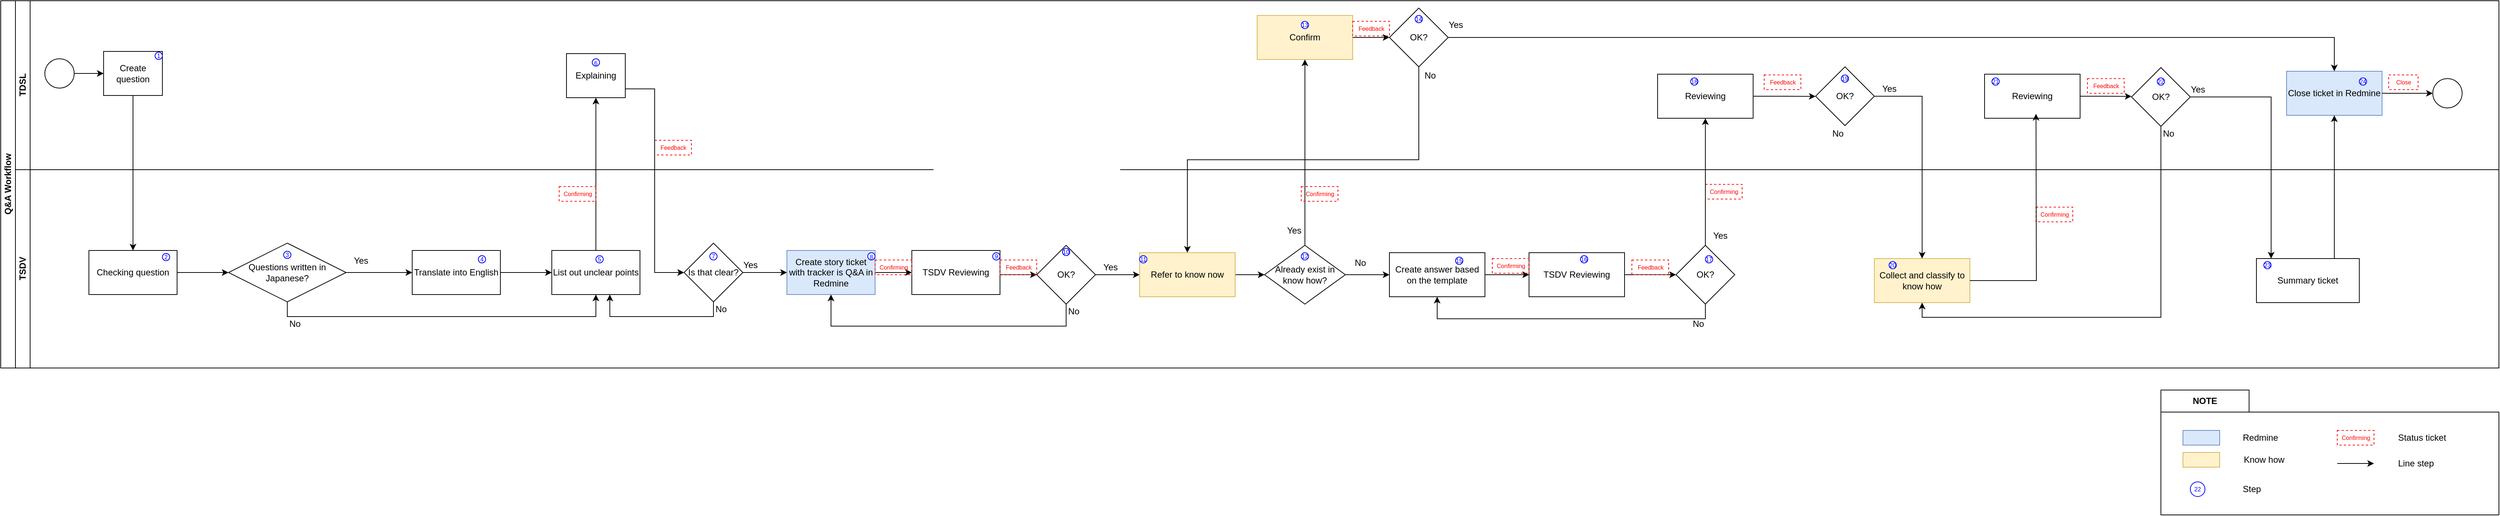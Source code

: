 <mxfile version="14.4.3" type="github">
  <diagram id="prtHgNgQTEPvFCAcTncT" name="Page-1">
    <mxGraphModel dx="1422" dy="794" grid="1" gridSize="10" guides="1" tooltips="1" connect="1" arrows="1" fold="1" page="1" pageScale="1" pageWidth="827" pageHeight="1169" math="0" shadow="0">
      <root>
        <mxCell id="0" />
        <mxCell id="1" parent="0" />
        <mxCell id="jtzm8aLxQ7tWPhGNNEyn-1" value="Q&amp;amp;A Workflow" style="swimlane;html=1;childLayout=stackLayout;resizeParent=1;resizeParentMax=0;horizontal=0;startSize=20;horizontalStack=0;" vertex="1" parent="1">
          <mxGeometry x="120" y="120" width="3400" height="500" as="geometry" />
        </mxCell>
        <mxCell id="jtzm8aLxQ7tWPhGNNEyn-2" value="TDSL" style="swimlane;html=1;startSize=20;horizontal=0;" vertex="1" parent="jtzm8aLxQ7tWPhGNNEyn-1">
          <mxGeometry x="20" width="3380" height="230" as="geometry" />
        </mxCell>
        <mxCell id="jtzm8aLxQ7tWPhGNNEyn-3" value="" style="edgeStyle=orthogonalEdgeStyle;rounded=0;orthogonalLoop=1;jettySize=auto;html=1;" edge="1" parent="jtzm8aLxQ7tWPhGNNEyn-2" source="jtzm8aLxQ7tWPhGNNEyn-4" target="jtzm8aLxQ7tWPhGNNEyn-5">
          <mxGeometry relative="1" as="geometry" />
        </mxCell>
        <mxCell id="jtzm8aLxQ7tWPhGNNEyn-4" value="" style="ellipse;whiteSpace=wrap;html=1;" vertex="1" parent="jtzm8aLxQ7tWPhGNNEyn-2">
          <mxGeometry x="40" y="79" width="40" height="40" as="geometry" />
        </mxCell>
        <mxCell id="jtzm8aLxQ7tWPhGNNEyn-5" value="Create question" style="rounded=0;whiteSpace=wrap;html=1;fontFamily=Helvetica;fontSize=12;fontColor=#000000;align=center;" vertex="1" parent="jtzm8aLxQ7tWPhGNNEyn-2">
          <mxGeometry x="120" y="69" width="80" height="60" as="geometry" />
        </mxCell>
        <mxCell id="jtzm8aLxQ7tWPhGNNEyn-6" value="Explaining" style="rounded=0;whiteSpace=wrap;html=1;fontFamily=Helvetica;fontSize=12;fontColor=#000000;align=center;" vertex="1" parent="jtzm8aLxQ7tWPhGNNEyn-2">
          <mxGeometry x="750" y="72" width="80" height="60" as="geometry" />
        </mxCell>
        <mxCell id="jtzm8aLxQ7tWPhGNNEyn-7" value="Reviewing" style="rounded=0;whiteSpace=wrap;html=1;" vertex="1" parent="jtzm8aLxQ7tWPhGNNEyn-2">
          <mxGeometry x="2235" y="100" width="130" height="60" as="geometry" />
        </mxCell>
        <mxCell id="jtzm8aLxQ7tWPhGNNEyn-8" value="OK?" style="rhombus;whiteSpace=wrap;html=1;" vertex="1" parent="jtzm8aLxQ7tWPhGNNEyn-2">
          <mxGeometry x="2450" y="90" width="80" height="80" as="geometry" />
        </mxCell>
        <mxCell id="jtzm8aLxQ7tWPhGNNEyn-9" value="Reviewing" style="rounded=0;whiteSpace=wrap;html=1;" vertex="1" parent="jtzm8aLxQ7tWPhGNNEyn-2">
          <mxGeometry x="2680" y="100" width="130" height="60" as="geometry" />
        </mxCell>
        <mxCell id="jtzm8aLxQ7tWPhGNNEyn-10" value="OK?" style="rhombus;whiteSpace=wrap;html=1;" vertex="1" parent="jtzm8aLxQ7tWPhGNNEyn-2">
          <mxGeometry x="2880" y="91" width="80" height="80" as="geometry" />
        </mxCell>
        <mxCell id="jtzm8aLxQ7tWPhGNNEyn-11" value="Close ticket in Redmine" style="rounded=0;whiteSpace=wrap;html=1;fillColor=#dae8fc;strokeColor=#6c8ebf;" vertex="1" parent="jtzm8aLxQ7tWPhGNNEyn-2">
          <mxGeometry x="3091" y="96" width="130" height="60" as="geometry" />
        </mxCell>
        <mxCell id="jtzm8aLxQ7tWPhGNNEyn-12" value="Confirm" style="rounded=0;whiteSpace=wrap;html=1;fillColor=#fff2cc;strokeColor=#d6b656;" vertex="1" parent="jtzm8aLxQ7tWPhGNNEyn-2">
          <mxGeometry x="1690" y="20" width="130" height="60" as="geometry" />
        </mxCell>
        <mxCell id="jtzm8aLxQ7tWPhGNNEyn-13" style="edgeStyle=orthogonalEdgeStyle;rounded=0;orthogonalLoop=1;jettySize=auto;html=1;exitX=1;exitY=0.5;exitDx=0;exitDy=0;entryX=0.5;entryY=0;entryDx=0;entryDy=0;" edge="1" parent="jtzm8aLxQ7tWPhGNNEyn-2" source="jtzm8aLxQ7tWPhGNNEyn-14" target="jtzm8aLxQ7tWPhGNNEyn-11">
          <mxGeometry relative="1" as="geometry" />
        </mxCell>
        <mxCell id="jtzm8aLxQ7tWPhGNNEyn-14" value="OK?" style="rhombus;whiteSpace=wrap;html=1;" vertex="1" parent="jtzm8aLxQ7tWPhGNNEyn-2">
          <mxGeometry x="1870" y="10" width="80" height="80" as="geometry" />
        </mxCell>
        <mxCell id="jtzm8aLxQ7tWPhGNNEyn-15" value="Yes" style="text;html=1;align=center;verticalAlign=middle;resizable=0;points=[];autosize=1;" vertex="1" parent="jtzm8aLxQ7tWPhGNNEyn-2">
          <mxGeometry x="1940" y="23" width="40" height="20" as="geometry" />
        </mxCell>
        <mxCell id="jtzm8aLxQ7tWPhGNNEyn-16" value="No" style="text;html=1;align=center;verticalAlign=middle;resizable=0;points=[];autosize=1;" vertex="1" parent="jtzm8aLxQ7tWPhGNNEyn-2">
          <mxGeometry x="1910" y="92" width="30" height="20" as="geometry" />
        </mxCell>
        <mxCell id="jtzm8aLxQ7tWPhGNNEyn-17" value="Yes" style="text;html=1;align=center;verticalAlign=middle;resizable=0;points=[];autosize=1;" vertex="1" parent="jtzm8aLxQ7tWPhGNNEyn-2">
          <mxGeometry x="2530" y="110" width="40" height="20" as="geometry" />
        </mxCell>
        <mxCell id="jtzm8aLxQ7tWPhGNNEyn-18" value="1" style="ellipse;whiteSpace=wrap;html=1;aspect=fixed;strokeColor=#0000FF;fontColor=#0000FF;fontSize=8;" vertex="1" parent="jtzm8aLxQ7tWPhGNNEyn-2">
          <mxGeometry x="190" y="70" width="10" height="10" as="geometry" />
        </mxCell>
        <mxCell id="jtzm8aLxQ7tWPhGNNEyn-19" value="13" style="ellipse;whiteSpace=wrap;html=1;aspect=fixed;strokeColor=#0000FF;fontColor=#0000FF;fontSize=8;" vertex="1" parent="jtzm8aLxQ7tWPhGNNEyn-2">
          <mxGeometry x="1750" y="28" width="10" height="10" as="geometry" />
        </mxCell>
        <mxCell id="jtzm8aLxQ7tWPhGNNEyn-20" value="14" style="ellipse;whiteSpace=wrap;html=1;aspect=fixed;strokeColor=#0000FF;fontColor=#0000FF;fontSize=8;" vertex="1" parent="jtzm8aLxQ7tWPhGNNEyn-2">
          <mxGeometry x="1905" y="20" width="10" height="10" as="geometry" />
        </mxCell>
        <mxCell id="jtzm8aLxQ7tWPhGNNEyn-21" value="18" style="ellipse;whiteSpace=wrap;html=1;aspect=fixed;strokeColor=#0000FF;fontColor=#0000FF;fontSize=8;" vertex="1" parent="jtzm8aLxQ7tWPhGNNEyn-2">
          <mxGeometry x="2280" y="105" width="10" height="10" as="geometry" />
        </mxCell>
        <mxCell id="jtzm8aLxQ7tWPhGNNEyn-22" value="19" style="ellipse;whiteSpace=wrap;html=1;aspect=fixed;strokeColor=#0000FF;fontColor=#0000FF;fontSize=8;" vertex="1" parent="jtzm8aLxQ7tWPhGNNEyn-2">
          <mxGeometry x="2485" y="101" width="10" height="10" as="geometry" />
        </mxCell>
        <mxCell id="jtzm8aLxQ7tWPhGNNEyn-23" value="21" style="ellipse;whiteSpace=wrap;html=1;aspect=fixed;strokeColor=#0000FF;fontColor=#0000FF;fontSize=8;" vertex="1" parent="jtzm8aLxQ7tWPhGNNEyn-2">
          <mxGeometry x="2690" y="105" width="10" height="10" as="geometry" />
        </mxCell>
        <mxCell id="jtzm8aLxQ7tWPhGNNEyn-24" value="22" style="ellipse;whiteSpace=wrap;html=1;aspect=fixed;strokeColor=#0000FF;fontColor=#0000FF;fontSize=8;" vertex="1" parent="jtzm8aLxQ7tWPhGNNEyn-2">
          <mxGeometry x="2915" y="105" width="10" height="10" as="geometry" />
        </mxCell>
        <mxCell id="jtzm8aLxQ7tWPhGNNEyn-25" value="24" style="ellipse;whiteSpace=wrap;html=1;aspect=fixed;strokeColor=#0000FF;fontColor=#0000FF;fontSize=8;" vertex="1" parent="jtzm8aLxQ7tWPhGNNEyn-2">
          <mxGeometry x="3190" y="105" width="10" height="10" as="geometry" />
        </mxCell>
        <mxCell id="jtzm8aLxQ7tWPhGNNEyn-26" value="" style="ellipse;whiteSpace=wrap;html=1;" vertex="1" parent="jtzm8aLxQ7tWPhGNNEyn-2">
          <mxGeometry x="3290" y="106" width="40" height="40" as="geometry" />
        </mxCell>
        <mxCell id="jtzm8aLxQ7tWPhGNNEyn-27" style="edgeStyle=orthogonalEdgeStyle;rounded=0;orthogonalLoop=1;jettySize=auto;html=1;exitX=1;exitY=0.5;exitDx=0;exitDy=0;" edge="1" parent="jtzm8aLxQ7tWPhGNNEyn-2" source="jtzm8aLxQ7tWPhGNNEyn-11" target="jtzm8aLxQ7tWPhGNNEyn-26">
          <mxGeometry relative="1" as="geometry">
            <mxPoint x="3460" y="130.241" as="targetPoint" />
            <mxPoint x="3221" y="126.0" as="sourcePoint" />
          </mxGeometry>
        </mxCell>
        <mxCell id="jtzm8aLxQ7tWPhGNNEyn-28" value="Close" style="text;html=1;align=center;verticalAlign=middle;resizable=0;points=[];autosize=1;fontSize=8;fontColor=#FF0000;dashed=1;strokeColor=#FF0000;" vertex="1" parent="jtzm8aLxQ7tWPhGNNEyn-2">
          <mxGeometry x="3230" y="101" width="40" height="20" as="geometry" />
        </mxCell>
        <mxCell id="jtzm8aLxQ7tWPhGNNEyn-29" value="Feedback" style="text;html=1;align=center;verticalAlign=middle;resizable=0;points=[];autosize=1;fontSize=8;fontColor=#FF0000;dashed=1;strokeColor=#FF0000;" vertex="1" parent="jtzm8aLxQ7tWPhGNNEyn-2">
          <mxGeometry x="1820" y="28" width="50" height="20" as="geometry" />
        </mxCell>
        <mxCell id="jtzm8aLxQ7tWPhGNNEyn-30" value="Feedback" style="text;html=1;align=center;verticalAlign=middle;resizable=0;points=[];autosize=1;fontSize=8;fontColor=#FF0000;dashed=1;strokeColor=#FF0000;" vertex="1" parent="jtzm8aLxQ7tWPhGNNEyn-2">
          <mxGeometry x="2380" y="101" width="50" height="20" as="geometry" />
        </mxCell>
        <mxCell id="jtzm8aLxQ7tWPhGNNEyn-31" value="Feedback" style="text;html=1;align=center;verticalAlign=middle;resizable=0;points=[];autosize=1;fontSize=8;fontColor=#FF0000;dashed=1;strokeColor=#FF0000;" vertex="1" parent="jtzm8aLxQ7tWPhGNNEyn-2">
          <mxGeometry x="2820" y="106" width="50" height="20" as="geometry" />
        </mxCell>
        <mxCell id="jtzm8aLxQ7tWPhGNNEyn-32" value="Feedback" style="text;html=1;align=center;verticalAlign=middle;resizable=0;points=[];autosize=1;fontSize=8;fontColor=#FF0000;dashed=1;strokeColor=#FF0000;" vertex="1" parent="jtzm8aLxQ7tWPhGNNEyn-2">
          <mxGeometry x="870" y="190" width="50" height="20" as="geometry" />
        </mxCell>
        <mxCell id="jtzm8aLxQ7tWPhGNNEyn-33" value="&lt;font style=&quot;font-size: 8px&quot;&gt;6&lt;/font&gt;" style="ellipse;whiteSpace=wrap;html=1;aspect=fixed;strokeColor=#0000FF;fontColor=#0000FF;" vertex="1" parent="jtzm8aLxQ7tWPhGNNEyn-2">
          <mxGeometry x="785" y="79" width="10" height="10" as="geometry" />
        </mxCell>
        <mxCell id="jtzm8aLxQ7tWPhGNNEyn-34" style="edgeStyle=orthogonalEdgeStyle;rounded=0;orthogonalLoop=1;jettySize=auto;html=1;exitX=0.5;exitY=1;exitDx=0;exitDy=0;entryX=0.5;entryY=0;entryDx=0;entryDy=0;" edge="1" parent="jtzm8aLxQ7tWPhGNNEyn-1" source="jtzm8aLxQ7tWPhGNNEyn-5" target="jtzm8aLxQ7tWPhGNNEyn-45">
          <mxGeometry relative="1" as="geometry" />
        </mxCell>
        <mxCell id="jtzm8aLxQ7tWPhGNNEyn-35" style="edgeStyle=orthogonalEdgeStyle;rounded=0;orthogonalLoop=1;jettySize=auto;html=1;exitX=0.5;exitY=0;exitDx=0;exitDy=0;entryX=0.5;entryY=1;entryDx=0;entryDy=0;" edge="1" parent="jtzm8aLxQ7tWPhGNNEyn-1" source="jtzm8aLxQ7tWPhGNNEyn-83" target="jtzm8aLxQ7tWPhGNNEyn-6">
          <mxGeometry relative="1" as="geometry" />
        </mxCell>
        <mxCell id="jtzm8aLxQ7tWPhGNNEyn-36" style="edgeStyle=orthogonalEdgeStyle;rounded=0;orthogonalLoop=1;jettySize=auto;html=1;exitX=0.5;exitY=0;exitDx=0;exitDy=0;entryX=0.5;entryY=1;entryDx=0;entryDy=0;" edge="1" parent="jtzm8aLxQ7tWPhGNNEyn-1" source="jtzm8aLxQ7tWPhGNNEyn-60" target="jtzm8aLxQ7tWPhGNNEyn-12">
          <mxGeometry relative="1" as="geometry">
            <mxPoint x="1774.862" y="153" as="targetPoint" />
          </mxGeometry>
        </mxCell>
        <mxCell id="jtzm8aLxQ7tWPhGNNEyn-37" style="edgeStyle=orthogonalEdgeStyle;rounded=0;orthogonalLoop=1;jettySize=auto;html=1;exitX=0.5;exitY=1;exitDx=0;exitDy=0;entryX=0.5;entryY=0;entryDx=0;entryDy=0;" edge="1" parent="jtzm8aLxQ7tWPhGNNEyn-1" source="jtzm8aLxQ7tWPhGNNEyn-14" target="jtzm8aLxQ7tWPhGNNEyn-55">
          <mxGeometry relative="1" as="geometry" />
        </mxCell>
        <mxCell id="jtzm8aLxQ7tWPhGNNEyn-38" style="edgeStyle=orthogonalEdgeStyle;rounded=0;orthogonalLoop=1;jettySize=auto;html=1;exitX=1;exitY=0.5;exitDx=0;exitDy=0;entryX=0;entryY=0.5;entryDx=0;entryDy=0;" edge="1" parent="jtzm8aLxQ7tWPhGNNEyn-1" source="jtzm8aLxQ7tWPhGNNEyn-6" target="jtzm8aLxQ7tWPhGNNEyn-86">
          <mxGeometry relative="1" as="geometry">
            <Array as="points">
              <mxPoint x="850" y="120" />
              <mxPoint x="890" y="120" />
              <mxPoint x="890" y="370" />
            </Array>
          </mxGeometry>
        </mxCell>
        <mxCell id="jtzm8aLxQ7tWPhGNNEyn-39" style="edgeStyle=orthogonalEdgeStyle;rounded=0;orthogonalLoop=1;jettySize=auto;html=1;exitX=0.5;exitY=1;exitDx=0;exitDy=0;entryX=0.5;entryY=1;entryDx=0;entryDy=0;" edge="1" parent="jtzm8aLxQ7tWPhGNNEyn-1" source="jtzm8aLxQ7tWPhGNNEyn-10" target="jtzm8aLxQ7tWPhGNNEyn-58">
          <mxGeometry relative="1" as="geometry" />
        </mxCell>
        <mxCell id="jtzm8aLxQ7tWPhGNNEyn-40" style="edgeStyle=orthogonalEdgeStyle;rounded=0;orthogonalLoop=1;jettySize=auto;html=1;exitX=1;exitY=0.5;exitDx=0;exitDy=0;" edge="1" parent="jtzm8aLxQ7tWPhGNNEyn-1" source="jtzm8aLxQ7tWPhGNNEyn-8" target="jtzm8aLxQ7tWPhGNNEyn-58">
          <mxGeometry relative="1" as="geometry" />
        </mxCell>
        <mxCell id="jtzm8aLxQ7tWPhGNNEyn-41" style="edgeStyle=orthogonalEdgeStyle;rounded=0;orthogonalLoop=1;jettySize=auto;html=1;exitX=1;exitY=0.5;exitDx=0;exitDy=0;fontSize=8;fontColor=#FF0000;" edge="1" parent="jtzm8aLxQ7tWPhGNNEyn-1" source="jtzm8aLxQ7tWPhGNNEyn-10" target="jtzm8aLxQ7tWPhGNNEyn-75">
          <mxGeometry relative="1" as="geometry">
            <Array as="points">
              <mxPoint x="3090" y="131" />
            </Array>
          </mxGeometry>
        </mxCell>
        <mxCell id="jtzm8aLxQ7tWPhGNNEyn-42" style="edgeStyle=orthogonalEdgeStyle;rounded=0;orthogonalLoop=1;jettySize=auto;html=1;exitX=0.75;exitY=0;exitDx=0;exitDy=0;entryX=0.5;entryY=1;entryDx=0;entryDy=0;fontSize=8;fontColor=#FF0000;" edge="1" parent="jtzm8aLxQ7tWPhGNNEyn-1" source="jtzm8aLxQ7tWPhGNNEyn-75">
          <mxGeometry relative="1" as="geometry">
            <mxPoint x="3176" y="156.0" as="targetPoint" />
            <Array as="points">
              <mxPoint x="3176" y="351" />
            </Array>
          </mxGeometry>
        </mxCell>
        <mxCell id="jtzm8aLxQ7tWPhGNNEyn-43" value="TSDV" style="swimlane;html=1;startSize=20;horizontal=0;" vertex="1" parent="jtzm8aLxQ7tWPhGNNEyn-1">
          <mxGeometry x="20" y="230" width="3380" height="270" as="geometry" />
        </mxCell>
        <mxCell id="jtzm8aLxQ7tWPhGNNEyn-44" style="edgeStyle=orthogonalEdgeStyle;rounded=0;orthogonalLoop=1;jettySize=auto;html=1;exitX=1;exitY=0.5;exitDx=0;exitDy=0;entryX=0;entryY=0.5;entryDx=0;entryDy=0;" edge="1" parent="jtzm8aLxQ7tWPhGNNEyn-43" source="jtzm8aLxQ7tWPhGNNEyn-45" target="jtzm8aLxQ7tWPhGNNEyn-79">
          <mxGeometry relative="1" as="geometry" />
        </mxCell>
        <mxCell id="jtzm8aLxQ7tWPhGNNEyn-45" value="Checking question" style="rounded=0;whiteSpace=wrap;html=1;" vertex="1" parent="jtzm8aLxQ7tWPhGNNEyn-43">
          <mxGeometry x="100" y="110" width="120" height="60" as="geometry" />
        </mxCell>
        <mxCell id="jtzm8aLxQ7tWPhGNNEyn-46" style="edgeStyle=orthogonalEdgeStyle;rounded=0;orthogonalLoop=1;jettySize=auto;html=1;exitX=1;exitY=0.5;exitDx=0;exitDy=0;entryX=0;entryY=0.5;entryDx=0;entryDy=0;fontColor=#0000FF;" edge="1" parent="jtzm8aLxQ7tWPhGNNEyn-43" source="jtzm8aLxQ7tWPhGNNEyn-47" target="jtzm8aLxQ7tWPhGNNEyn-48">
          <mxGeometry relative="1" as="geometry" />
        </mxCell>
        <mxCell id="jtzm8aLxQ7tWPhGNNEyn-47" value="Create story ticket with tracker is Q&amp;amp;A in Redmine" style="rounded=0;whiteSpace=wrap;html=1;fillColor=#dae8fc;strokeColor=#6c8ebf;" vertex="1" parent="jtzm8aLxQ7tWPhGNNEyn-43">
          <mxGeometry x="1050" y="110" width="120" height="60" as="geometry" />
        </mxCell>
        <mxCell id="jtzm8aLxQ7tWPhGNNEyn-48" value="TSDV Reviewing" style="rounded=0;whiteSpace=wrap;html=1;" vertex="1" parent="jtzm8aLxQ7tWPhGNNEyn-43">
          <mxGeometry x="1220" y="110" width="120" height="60" as="geometry" />
        </mxCell>
        <mxCell id="jtzm8aLxQ7tWPhGNNEyn-49" style="edgeStyle=orthogonalEdgeStyle;rounded=0;orthogonalLoop=1;jettySize=auto;html=1;exitX=0.5;exitY=1;exitDx=0;exitDy=0;entryX=0.5;entryY=1;entryDx=0;entryDy=0;" edge="1" parent="jtzm8aLxQ7tWPhGNNEyn-43" target="jtzm8aLxQ7tWPhGNNEyn-47">
          <mxGeometry relative="1" as="geometry">
            <mxPoint x="1430" y="183.003" as="sourcePoint" />
            <Array as="points">
              <mxPoint x="1430" y="213" />
              <mxPoint x="1110" y="213" />
            </Array>
          </mxGeometry>
        </mxCell>
        <mxCell id="jtzm8aLxQ7tWPhGNNEyn-50" style="edgeStyle=orthogonalEdgeStyle;rounded=0;orthogonalLoop=1;jettySize=auto;html=1;exitX=1;exitY=0.5;exitDx=0;exitDy=0;entryX=0;entryY=0.5;entryDx=0;entryDy=0;fontColor=#0000FF;" edge="1" parent="jtzm8aLxQ7tWPhGNNEyn-43" source="jtzm8aLxQ7tWPhGNNEyn-51" target="jtzm8aLxQ7tWPhGNNEyn-55">
          <mxGeometry relative="1" as="geometry" />
        </mxCell>
        <mxCell id="jtzm8aLxQ7tWPhGNNEyn-51" value="OK?" style="rhombus;whiteSpace=wrap;html=1;" vertex="1" parent="jtzm8aLxQ7tWPhGNNEyn-43">
          <mxGeometry x="1390" y="103.003" width="80" height="80" as="geometry" />
        </mxCell>
        <mxCell id="jtzm8aLxQ7tWPhGNNEyn-52" style="edgeStyle=orthogonalEdgeStyle;rounded=0;orthogonalLoop=1;jettySize=auto;html=1;exitX=1;exitY=0.5;exitDx=0;exitDy=0;" edge="1" parent="jtzm8aLxQ7tWPhGNNEyn-43" source="jtzm8aLxQ7tWPhGNNEyn-48">
          <mxGeometry relative="1" as="geometry">
            <mxPoint x="1390.003" y="143" as="targetPoint" />
            <Array as="points">
              <mxPoint x="1340" y="143" />
            </Array>
          </mxGeometry>
        </mxCell>
        <mxCell id="jtzm8aLxQ7tWPhGNNEyn-53" value="Yes" style="text;html=1;align=center;verticalAlign=middle;resizable=0;points=[];autosize=1;" vertex="1" parent="jtzm8aLxQ7tWPhGNNEyn-43">
          <mxGeometry x="1470" y="123" width="40" height="20" as="geometry" />
        </mxCell>
        <mxCell id="jtzm8aLxQ7tWPhGNNEyn-54" style="edgeStyle=orthogonalEdgeStyle;rounded=0;orthogonalLoop=1;jettySize=auto;html=1;exitX=1;exitY=0.5;exitDx=0;exitDy=0;entryX=0;entryY=0.5;entryDx=0;entryDy=0;fontColor=#0000FF;" edge="1" parent="jtzm8aLxQ7tWPhGNNEyn-43" source="jtzm8aLxQ7tWPhGNNEyn-55" target="jtzm8aLxQ7tWPhGNNEyn-60">
          <mxGeometry relative="1" as="geometry" />
        </mxCell>
        <mxCell id="jtzm8aLxQ7tWPhGNNEyn-55" value="Refer to know now" style="rounded=0;whiteSpace=wrap;html=1;fillColor=#fff2cc;strokeColor=#d6b656;" vertex="1" parent="jtzm8aLxQ7tWPhGNNEyn-43">
          <mxGeometry x="1530" y="113" width="130" height="60" as="geometry" />
        </mxCell>
        <mxCell id="jtzm8aLxQ7tWPhGNNEyn-56" style="edgeStyle=orthogonalEdgeStyle;rounded=0;orthogonalLoop=1;jettySize=auto;html=1;exitX=1;exitY=0.5;exitDx=0;exitDy=0;entryX=0;entryY=0.5;entryDx=0;entryDy=0;" edge="1" parent="jtzm8aLxQ7tWPhGNNEyn-43" source="jtzm8aLxQ7tWPhGNNEyn-57" target="jtzm8aLxQ7tWPhGNNEyn-88">
          <mxGeometry relative="1" as="geometry" />
        </mxCell>
        <mxCell id="jtzm8aLxQ7tWPhGNNEyn-57" value="Create answer based on the template" style="rounded=0;whiteSpace=wrap;html=1;" vertex="1" parent="jtzm8aLxQ7tWPhGNNEyn-43">
          <mxGeometry x="1870" y="113" width="130" height="60" as="geometry" />
        </mxCell>
        <mxCell id="jtzm8aLxQ7tWPhGNNEyn-58" value="Collect and classify to know how" style="rounded=0;whiteSpace=wrap;html=1;fillColor=#fff2cc;strokeColor=#d6b656;" vertex="1" parent="jtzm8aLxQ7tWPhGNNEyn-43">
          <mxGeometry x="2530" y="121" width="130" height="60" as="geometry" />
        </mxCell>
        <mxCell id="jtzm8aLxQ7tWPhGNNEyn-59" style="edgeStyle=orthogonalEdgeStyle;rounded=0;orthogonalLoop=1;jettySize=auto;html=1;exitX=1;exitY=0.5;exitDx=0;exitDy=0;entryX=0;entryY=0.5;entryDx=0;entryDy=0;" edge="1" parent="jtzm8aLxQ7tWPhGNNEyn-43" source="jtzm8aLxQ7tWPhGNNEyn-60" target="jtzm8aLxQ7tWPhGNNEyn-57">
          <mxGeometry relative="1" as="geometry" />
        </mxCell>
        <mxCell id="jtzm8aLxQ7tWPhGNNEyn-60" value="Already exist in know how?" style="rhombus;whiteSpace=wrap;html=1;" vertex="1" parent="jtzm8aLxQ7tWPhGNNEyn-43">
          <mxGeometry x="1700" y="103" width="110" height="80" as="geometry" />
        </mxCell>
        <mxCell id="jtzm8aLxQ7tWPhGNNEyn-61" value="No" style="text;html=1;align=center;verticalAlign=middle;resizable=0;points=[];autosize=1;" vertex="1" parent="jtzm8aLxQ7tWPhGNNEyn-43">
          <mxGeometry x="1815" y="117" width="30" height="20" as="geometry" />
        </mxCell>
        <mxCell id="jtzm8aLxQ7tWPhGNNEyn-62" value="Yes" style="text;html=1;align=center;verticalAlign=middle;resizable=0;points=[];autosize=1;" vertex="1" parent="jtzm8aLxQ7tWPhGNNEyn-43">
          <mxGeometry x="1720" y="73" width="40" height="20" as="geometry" />
        </mxCell>
        <mxCell id="jtzm8aLxQ7tWPhGNNEyn-63" value="2" style="ellipse;whiteSpace=wrap;html=1;aspect=fixed;strokeColor=#0000FF;fontColor=#0000FF;fontSize=8;" vertex="1" parent="jtzm8aLxQ7tWPhGNNEyn-43">
          <mxGeometry x="200" y="114" width="10" height="10" as="geometry" />
        </mxCell>
        <mxCell id="jtzm8aLxQ7tWPhGNNEyn-64" value="&lt;font style=&quot;font-size: 8px&quot;&gt;8&lt;/font&gt;" style="ellipse;whiteSpace=wrap;html=1;aspect=fixed;strokeColor=#0000FF;fontColor=#0000FF;" vertex="1" parent="jtzm8aLxQ7tWPhGNNEyn-43">
          <mxGeometry x="1160" y="113" width="10" height="10" as="geometry" />
        </mxCell>
        <mxCell id="jtzm8aLxQ7tWPhGNNEyn-65" value="9" style="ellipse;whiteSpace=wrap;html=1;aspect=fixed;strokeColor=#0000FF;fontColor=#0000FF;fontSize=8;" vertex="1" parent="jtzm8aLxQ7tWPhGNNEyn-43">
          <mxGeometry x="1330" y="113" width="10" height="10" as="geometry" />
        </mxCell>
        <mxCell id="jtzm8aLxQ7tWPhGNNEyn-66" value="10" style="ellipse;whiteSpace=wrap;html=1;aspect=fixed;strokeColor=#0000FF;fontColor=#0000FF;fontSize=8;" vertex="1" parent="jtzm8aLxQ7tWPhGNNEyn-43">
          <mxGeometry x="1425" y="107" width="10" height="10" as="geometry" />
        </mxCell>
        <mxCell id="jtzm8aLxQ7tWPhGNNEyn-67" value="No" style="text;html=1;align=center;verticalAlign=middle;resizable=0;points=[];autosize=1;" vertex="1" parent="jtzm8aLxQ7tWPhGNNEyn-43">
          <mxGeometry x="1425" y="183" width="30" height="20" as="geometry" />
        </mxCell>
        <mxCell id="jtzm8aLxQ7tWPhGNNEyn-68" value="11" style="ellipse;whiteSpace=wrap;html=1;aspect=fixed;strokeColor=#0000FF;fontColor=#0000FF;fontSize=8;" vertex="1" parent="jtzm8aLxQ7tWPhGNNEyn-43">
          <mxGeometry x="1530" y="117" width="10" height="10" as="geometry" />
        </mxCell>
        <mxCell id="jtzm8aLxQ7tWPhGNNEyn-69" value="12" style="ellipse;whiteSpace=wrap;html=1;aspect=fixed;strokeColor=#0000FF;fontColor=#0000FF;fontSize=8;" vertex="1" parent="jtzm8aLxQ7tWPhGNNEyn-43">
          <mxGeometry x="1750" y="113" width="10" height="10" as="geometry" />
        </mxCell>
        <mxCell id="jtzm8aLxQ7tWPhGNNEyn-70" value="15" style="ellipse;whiteSpace=wrap;html=1;aspect=fixed;strokeColor=#0000FF;fontColor=#0000FF;fontSize=8;" vertex="1" parent="jtzm8aLxQ7tWPhGNNEyn-43">
          <mxGeometry x="1960" y="119" width="10" height="10" as="geometry" />
        </mxCell>
        <mxCell id="jtzm8aLxQ7tWPhGNNEyn-71" value="20" style="ellipse;whiteSpace=wrap;html=1;aspect=fixed;strokeColor=#0000FF;fontColor=#0000FF;fontSize=8;" vertex="1" parent="jtzm8aLxQ7tWPhGNNEyn-43">
          <mxGeometry x="2550" y="125" width="10" height="10" as="geometry" />
        </mxCell>
        <mxCell id="jtzm8aLxQ7tWPhGNNEyn-72" value="Confirming" style="text;html=1;align=center;verticalAlign=middle;resizable=0;points=[];autosize=1;fontSize=8;fontColor=#FF0000;dashed=1;strokeColor=#FF0000;" vertex="1" parent="jtzm8aLxQ7tWPhGNNEyn-43">
          <mxGeometry x="1170" y="123" width="50" height="20" as="geometry" />
        </mxCell>
        <mxCell id="jtzm8aLxQ7tWPhGNNEyn-73" value="Confirming" style="text;html=1;align=center;verticalAlign=middle;resizable=0;points=[];autosize=1;fontSize=8;fontColor=#FF0000;dashed=1;strokeColor=#FF0000;" vertex="1" parent="jtzm8aLxQ7tWPhGNNEyn-43">
          <mxGeometry x="1750" y="23" width="50" height="20" as="geometry" />
        </mxCell>
        <mxCell id="jtzm8aLxQ7tWPhGNNEyn-74" value="Confirming" style="text;html=1;align=center;verticalAlign=middle;resizable=0;points=[];autosize=1;fontSize=8;fontColor=#FF0000;dashed=1;strokeColor=#FF0000;" vertex="1" parent="jtzm8aLxQ7tWPhGNNEyn-43">
          <mxGeometry x="2750" y="51" width="50" height="20" as="geometry" />
        </mxCell>
        <mxCell id="jtzm8aLxQ7tWPhGNNEyn-75" value="Summary ticket" style="rounded=0;whiteSpace=wrap;html=1;" vertex="1" parent="jtzm8aLxQ7tWPhGNNEyn-43">
          <mxGeometry x="3050" y="121" width="140" height="60" as="geometry" />
        </mxCell>
        <mxCell id="jtzm8aLxQ7tWPhGNNEyn-76" value="23" style="ellipse;whiteSpace=wrap;html=1;aspect=fixed;strokeColor=#0000FF;fontColor=#0000FF;fontSize=8;" vertex="1" parent="jtzm8aLxQ7tWPhGNNEyn-43">
          <mxGeometry x="3060" y="125" width="10" height="10" as="geometry" />
        </mxCell>
        <mxCell id="jtzm8aLxQ7tWPhGNNEyn-77" value="Feedback" style="text;html=1;align=center;verticalAlign=middle;resizable=0;points=[];autosize=1;fontSize=8;fontColor=#FF0000;dashed=1;strokeColor=#FF0000;" vertex="1" parent="jtzm8aLxQ7tWPhGNNEyn-43">
          <mxGeometry x="1340" y="123" width="50" height="20" as="geometry" />
        </mxCell>
        <mxCell id="jtzm8aLxQ7tWPhGNNEyn-78" style="edgeStyle=orthogonalEdgeStyle;rounded=0;orthogonalLoop=1;jettySize=auto;html=1;exitX=0.5;exitY=1;exitDx=0;exitDy=0;entryX=0.5;entryY=1;entryDx=0;entryDy=0;" edge="1" parent="jtzm8aLxQ7tWPhGNNEyn-43" source="jtzm8aLxQ7tWPhGNNEyn-79" target="jtzm8aLxQ7tWPhGNNEyn-83">
          <mxGeometry relative="1" as="geometry" />
        </mxCell>
        <mxCell id="jtzm8aLxQ7tWPhGNNEyn-79" value="Questions written in Japanese?" style="rhombus;whiteSpace=wrap;html=1;" vertex="1" parent="jtzm8aLxQ7tWPhGNNEyn-43">
          <mxGeometry x="290" y="100" width="160" height="80" as="geometry" />
        </mxCell>
        <mxCell id="jtzm8aLxQ7tWPhGNNEyn-80" value="Yes" style="text;html=1;align=center;verticalAlign=middle;resizable=0;points=[];autosize=1;" vertex="1" parent="jtzm8aLxQ7tWPhGNNEyn-43">
          <mxGeometry x="450" y="114" width="40" height="20" as="geometry" />
        </mxCell>
        <mxCell id="jtzm8aLxQ7tWPhGNNEyn-81" style="edgeStyle=orthogonalEdgeStyle;rounded=0;orthogonalLoop=1;jettySize=auto;html=1;exitX=1;exitY=0.5;exitDx=0;exitDy=0;entryX=0;entryY=0.5;entryDx=0;entryDy=0;" edge="1" parent="jtzm8aLxQ7tWPhGNNEyn-43" source="jtzm8aLxQ7tWPhGNNEyn-82" target="jtzm8aLxQ7tWPhGNNEyn-83">
          <mxGeometry relative="1" as="geometry" />
        </mxCell>
        <mxCell id="jtzm8aLxQ7tWPhGNNEyn-82" value="Translate into English" style="rounded=0;whiteSpace=wrap;html=1;" vertex="1" parent="jtzm8aLxQ7tWPhGNNEyn-43">
          <mxGeometry x="540" y="110" width="120" height="60" as="geometry" />
        </mxCell>
        <mxCell id="jtzm8aLxQ7tWPhGNNEyn-83" value="&lt;div&gt;&lt;br&gt;&lt;/div&gt;&lt;div&gt;&lt;div&gt;List out unclear points&lt;/div&gt;&lt;/div&gt;&lt;div&gt;&lt;br&gt;&lt;/div&gt;" style="rounded=0;whiteSpace=wrap;html=1;" vertex="1" parent="jtzm8aLxQ7tWPhGNNEyn-43">
          <mxGeometry x="730" y="110" width="120" height="60" as="geometry" />
        </mxCell>
        <mxCell id="jtzm8aLxQ7tWPhGNNEyn-84" style="edgeStyle=orthogonalEdgeStyle;rounded=0;orthogonalLoop=1;jettySize=auto;html=1;exitX=1;exitY=0.5;exitDx=0;exitDy=0;" edge="1" parent="jtzm8aLxQ7tWPhGNNEyn-43" source="jtzm8aLxQ7tWPhGNNEyn-86" target="jtzm8aLxQ7tWPhGNNEyn-47">
          <mxGeometry relative="1" as="geometry">
            <Array as="points">
              <mxPoint x="1040" y="140" />
              <mxPoint x="1040" y="140" />
            </Array>
          </mxGeometry>
        </mxCell>
        <mxCell id="jtzm8aLxQ7tWPhGNNEyn-85" style="edgeStyle=orthogonalEdgeStyle;rounded=0;orthogonalLoop=1;jettySize=auto;html=1;exitX=0.5;exitY=1;exitDx=0;exitDy=0;entryX=0.658;entryY=1;entryDx=0;entryDy=0;entryPerimeter=0;" edge="1" parent="jtzm8aLxQ7tWPhGNNEyn-43" source="jtzm8aLxQ7tWPhGNNEyn-86" target="jtzm8aLxQ7tWPhGNNEyn-83">
          <mxGeometry relative="1" as="geometry" />
        </mxCell>
        <mxCell id="jtzm8aLxQ7tWPhGNNEyn-86" value="Is that clear?" style="rhombus;whiteSpace=wrap;html=1;" vertex="1" parent="jtzm8aLxQ7tWPhGNNEyn-43">
          <mxGeometry x="910" y="100" width="80" height="80" as="geometry" />
        </mxCell>
        <mxCell id="jtzm8aLxQ7tWPhGNNEyn-87" style="edgeStyle=orthogonalEdgeStyle;rounded=0;orthogonalLoop=1;jettySize=auto;html=1;exitX=1;exitY=0.5;exitDx=0;exitDy=0;entryX=0;entryY=0.5;entryDx=0;entryDy=0;" edge="1" parent="jtzm8aLxQ7tWPhGNNEyn-43" source="jtzm8aLxQ7tWPhGNNEyn-88" target="jtzm8aLxQ7tWPhGNNEyn-90">
          <mxGeometry relative="1" as="geometry" />
        </mxCell>
        <mxCell id="jtzm8aLxQ7tWPhGNNEyn-88" value="TSDV Reviewing" style="rounded=0;whiteSpace=wrap;html=1;" vertex="1" parent="jtzm8aLxQ7tWPhGNNEyn-43">
          <mxGeometry x="2060" y="113" width="130" height="60" as="geometry" />
        </mxCell>
        <mxCell id="jtzm8aLxQ7tWPhGNNEyn-89" style="edgeStyle=orthogonalEdgeStyle;rounded=0;orthogonalLoop=1;jettySize=auto;html=1;exitX=0.5;exitY=1;exitDx=0;exitDy=0;entryX=0.5;entryY=1;entryDx=0;entryDy=0;" edge="1" parent="jtzm8aLxQ7tWPhGNNEyn-43" source="jtzm8aLxQ7tWPhGNNEyn-90" target="jtzm8aLxQ7tWPhGNNEyn-57">
          <mxGeometry relative="1" as="geometry" />
        </mxCell>
        <mxCell id="jtzm8aLxQ7tWPhGNNEyn-90" value="OK?" style="rhombus;whiteSpace=wrap;html=1;" vertex="1" parent="jtzm8aLxQ7tWPhGNNEyn-43">
          <mxGeometry x="2260" y="103" width="80" height="80" as="geometry" />
        </mxCell>
        <mxCell id="jtzm8aLxQ7tWPhGNNEyn-91" value="Confirming" style="text;html=1;align=center;verticalAlign=middle;resizable=0;points=[];autosize=1;fontSize=8;fontColor=#FF0000;dashed=1;strokeColor=#FF0000;" vertex="1" parent="jtzm8aLxQ7tWPhGNNEyn-43">
          <mxGeometry x="2010" y="121" width="50" height="20" as="geometry" />
        </mxCell>
        <mxCell id="jtzm8aLxQ7tWPhGNNEyn-92" value="Feedback" style="text;html=1;align=center;verticalAlign=middle;resizable=0;points=[];autosize=1;fontSize=8;fontColor=#FF0000;dashed=1;strokeColor=#FF0000;" vertex="1" parent="jtzm8aLxQ7tWPhGNNEyn-43">
          <mxGeometry x="2200" y="123" width="50" height="20" as="geometry" />
        </mxCell>
        <mxCell id="jtzm8aLxQ7tWPhGNNEyn-93" value="Confirming" style="text;html=1;align=center;verticalAlign=middle;resizable=0;points=[];autosize=1;fontSize=8;fontColor=#FF0000;dashed=1;strokeColor=#FF0000;" vertex="1" parent="jtzm8aLxQ7tWPhGNNEyn-43">
          <mxGeometry x="2300" y="20" width="50" height="20" as="geometry" />
        </mxCell>
        <mxCell id="jtzm8aLxQ7tWPhGNNEyn-94" value="Confirming" style="text;html=1;align=center;verticalAlign=middle;resizable=0;points=[];autosize=1;fontSize=8;fontColor=#FF0000;dashed=1;strokeColor=#FF0000;" vertex="1" parent="jtzm8aLxQ7tWPhGNNEyn-43">
          <mxGeometry x="740" y="23" width="50" height="20" as="geometry" />
        </mxCell>
        <mxCell id="jtzm8aLxQ7tWPhGNNEyn-95" value="3" style="ellipse;whiteSpace=wrap;html=1;aspect=fixed;strokeColor=#0000FF;fontColor=#0000FF;fontSize=8;" vertex="1" parent="jtzm8aLxQ7tWPhGNNEyn-43">
          <mxGeometry x="365" y="111" width="10" height="10" as="geometry" />
        </mxCell>
        <mxCell id="jtzm8aLxQ7tWPhGNNEyn-96" value="4" style="ellipse;whiteSpace=wrap;html=1;aspect=fixed;strokeColor=#0000FF;fontColor=#0000FF;fontSize=8;" vertex="1" parent="jtzm8aLxQ7tWPhGNNEyn-43">
          <mxGeometry x="630" y="117" width="10" height="10" as="geometry" />
        </mxCell>
        <mxCell id="jtzm8aLxQ7tWPhGNNEyn-97" value="5" style="ellipse;whiteSpace=wrap;html=1;aspect=fixed;strokeColor=#0000FF;fontColor=#0000FF;fontSize=8;" vertex="1" parent="jtzm8aLxQ7tWPhGNNEyn-43">
          <mxGeometry x="790" y="117" width="10" height="10" as="geometry" />
        </mxCell>
        <mxCell id="jtzm8aLxQ7tWPhGNNEyn-98" value="7" style="ellipse;whiteSpace=wrap;html=1;aspect=fixed;strokeColor=#0000FF;fontColor=#0000FF;fontSize=8;" vertex="1" parent="jtzm8aLxQ7tWPhGNNEyn-43">
          <mxGeometry x="945" y="113" width="10" height="10" as="geometry" />
        </mxCell>
        <mxCell id="jtzm8aLxQ7tWPhGNNEyn-99" value="16" style="ellipse;whiteSpace=wrap;html=1;aspect=fixed;strokeColor=#0000FF;fontColor=#0000FF;fontSize=8;" vertex="1" parent="jtzm8aLxQ7tWPhGNNEyn-43">
          <mxGeometry x="2130" y="117" width="10" height="10" as="geometry" />
        </mxCell>
        <mxCell id="jtzm8aLxQ7tWPhGNNEyn-100" value="17" style="ellipse;whiteSpace=wrap;html=1;aspect=fixed;strokeColor=#0000FF;fontColor=#0000FF;fontSize=8;" vertex="1" parent="jtzm8aLxQ7tWPhGNNEyn-43">
          <mxGeometry x="2300" y="117" width="10" height="10" as="geometry" />
        </mxCell>
        <mxCell id="jtzm8aLxQ7tWPhGNNEyn-101" style="edgeStyle=orthogonalEdgeStyle;rounded=0;orthogonalLoop=1;jettySize=auto;html=1;exitX=0.5;exitY=0;exitDx=0;exitDy=0;entryX=0.5;entryY=1;entryDx=0;entryDy=0;" edge="1" parent="jtzm8aLxQ7tWPhGNNEyn-1" source="jtzm8aLxQ7tWPhGNNEyn-90" target="jtzm8aLxQ7tWPhGNNEyn-7">
          <mxGeometry relative="1" as="geometry" />
        </mxCell>
        <mxCell id="jtzm8aLxQ7tWPhGNNEyn-102" style="edgeStyle=orthogonalEdgeStyle;rounded=0;orthogonalLoop=1;jettySize=auto;html=1;exitX=1;exitY=0.5;exitDx=0;exitDy=0;" edge="1" parent="1" source="jtzm8aLxQ7tWPhGNNEyn-7">
          <mxGeometry relative="1" as="geometry">
            <mxPoint x="2590" y="250.241" as="targetPoint" />
          </mxGeometry>
        </mxCell>
        <mxCell id="jtzm8aLxQ7tWPhGNNEyn-103" value="No" style="text;html=1;align=center;verticalAlign=middle;resizable=0;points=[];autosize=1;" vertex="1" parent="1">
          <mxGeometry x="2605" y="291" width="30" height="20" as="geometry" />
        </mxCell>
        <mxCell id="jtzm8aLxQ7tWPhGNNEyn-104" style="edgeStyle=orthogonalEdgeStyle;rounded=0;orthogonalLoop=1;jettySize=auto;html=1;exitX=1;exitY=0.5;exitDx=0;exitDy=0;" edge="1" parent="1" source="jtzm8aLxQ7tWPhGNNEyn-58">
          <mxGeometry relative="1" as="geometry">
            <mxPoint x="2890" y="274" as="targetPoint" />
          </mxGeometry>
        </mxCell>
        <mxCell id="jtzm8aLxQ7tWPhGNNEyn-105" style="edgeStyle=orthogonalEdgeStyle;rounded=0;orthogonalLoop=1;jettySize=auto;html=1;exitX=1;exitY=0.5;exitDx=0;exitDy=0;" edge="1" parent="1" source="jtzm8aLxQ7tWPhGNNEyn-9">
          <mxGeometry relative="1" as="geometry">
            <mxPoint x="3020" y="250.241" as="targetPoint" />
          </mxGeometry>
        </mxCell>
        <mxCell id="jtzm8aLxQ7tWPhGNNEyn-106" value="Yes" style="text;html=1;align=center;verticalAlign=middle;resizable=0;points=[];autosize=1;" vertex="1" parent="1">
          <mxGeometry x="3090" y="231" width="40" height="20" as="geometry" />
        </mxCell>
        <mxCell id="jtzm8aLxQ7tWPhGNNEyn-107" value="No" style="text;html=1;align=center;verticalAlign=middle;resizable=0;points=[];autosize=1;" vertex="1" parent="1">
          <mxGeometry x="3055" y="291" width="30" height="20" as="geometry" />
        </mxCell>
        <mxCell id="jtzm8aLxQ7tWPhGNNEyn-108" style="edgeStyle=orthogonalEdgeStyle;rounded=0;orthogonalLoop=1;jettySize=auto;html=1;exitX=1;exitY=0.5;exitDx=0;exitDy=0;" edge="1" parent="1" source="jtzm8aLxQ7tWPhGNNEyn-12">
          <mxGeometry relative="1" as="geometry">
            <mxPoint x="2010" y="169.931" as="targetPoint" />
          </mxGeometry>
        </mxCell>
        <mxCell id="jtzm8aLxQ7tWPhGNNEyn-109" value="" style="rounded=0;whiteSpace=wrap;html=1;" vertex="1" parent="1">
          <mxGeometry x="3060" y="680" width="460" height="140" as="geometry" />
        </mxCell>
        <mxCell id="jtzm8aLxQ7tWPhGNNEyn-110" value="&lt;b&gt;NOTE&lt;/b&gt;" style="rounded=0;whiteSpace=wrap;html=1;" vertex="1" parent="1">
          <mxGeometry x="3060" y="650" width="120" height="30" as="geometry" />
        </mxCell>
        <mxCell id="jtzm8aLxQ7tWPhGNNEyn-111" style="edgeStyle=orthogonalEdgeStyle;rounded=0;orthogonalLoop=1;jettySize=auto;html=1;exitX=1;exitY=0.5;exitDx=0;exitDy=0;" edge="1" parent="1" source="jtzm8aLxQ7tWPhGNNEyn-79">
          <mxGeometry relative="1" as="geometry">
            <mxPoint x="680" y="490" as="targetPoint" />
          </mxGeometry>
        </mxCell>
        <mxCell id="jtzm8aLxQ7tWPhGNNEyn-112" value="No" style="text;html=1;align=center;verticalAlign=middle;resizable=0;points=[];autosize=1;" vertex="1" parent="1">
          <mxGeometry x="505" y="550" width="30" height="20" as="geometry" />
        </mxCell>
        <mxCell id="jtzm8aLxQ7tWPhGNNEyn-113" value="Yes" style="text;html=1;align=center;verticalAlign=middle;resizable=0;points=[];autosize=1;" vertex="1" parent="1">
          <mxGeometry x="1120" y="470" width="40" height="20" as="geometry" />
        </mxCell>
        <mxCell id="jtzm8aLxQ7tWPhGNNEyn-114" value="No" style="text;html=1;align=center;verticalAlign=middle;resizable=0;points=[];autosize=1;" vertex="1" parent="1">
          <mxGeometry x="1085" y="530" width="30" height="20" as="geometry" />
        </mxCell>
        <mxCell id="jtzm8aLxQ7tWPhGNNEyn-115" value="Yes" style="text;html=1;align=center;verticalAlign=middle;resizable=0;points=[];autosize=1;" vertex="1" parent="1">
          <mxGeometry x="2440" y="430" width="40" height="20" as="geometry" />
        </mxCell>
        <mxCell id="jtzm8aLxQ7tWPhGNNEyn-116" value="No" style="text;html=1;align=center;verticalAlign=middle;resizable=0;points=[];autosize=1;" vertex="1" parent="1">
          <mxGeometry x="2415" y="550" width="30" height="20" as="geometry" />
        </mxCell>
        <mxCell id="jtzm8aLxQ7tWPhGNNEyn-117" value="" style="whiteSpace=wrap;html=1;fillColor=#dae8fc;strokeColor=#6c8ebf;" vertex="1" parent="1">
          <mxGeometry x="3090" y="705" width="50" height="20" as="geometry" />
        </mxCell>
        <mxCell id="jtzm8aLxQ7tWPhGNNEyn-118" value="" style="whiteSpace=wrap;html=1;fillColor=#fff2cc;strokeColor=#d6b656;" vertex="1" parent="1">
          <mxGeometry x="3090" y="735" width="50" height="20" as="geometry" />
        </mxCell>
        <mxCell id="jtzm8aLxQ7tWPhGNNEyn-119" value="Confirming" style="text;html=1;align=center;verticalAlign=middle;resizable=0;points=[];autosize=1;fontSize=8;dashed=1;fontColor=#FF0000;strokeColor=#FF0000;" vertex="1" parent="1">
          <mxGeometry x="3300" y="705" width="50" height="20" as="geometry" />
        </mxCell>
        <mxCell id="jtzm8aLxQ7tWPhGNNEyn-120" value="&lt;font color=&quot;#000000&quot;&gt;Redmine&lt;/font&gt;" style="text;html=1;align=center;verticalAlign=middle;resizable=0;points=[];autosize=1;fontColor=#FF0000;" vertex="1" parent="1">
          <mxGeometry x="3165" y="705" width="60" height="20" as="geometry" />
        </mxCell>
        <mxCell id="jtzm8aLxQ7tWPhGNNEyn-121" value="&lt;font color=&quot;#000000&quot;&gt;Know how&lt;/font&gt;" style="text;html=1;align=center;verticalAlign=middle;resizable=0;points=[];autosize=1;fontColor=#FF0000;" vertex="1" parent="1">
          <mxGeometry x="3165" y="735" width="70" height="20" as="geometry" />
        </mxCell>
        <mxCell id="jtzm8aLxQ7tWPhGNNEyn-122" value="&lt;font color=&quot;#000000&quot;&gt;Status ticket&lt;/font&gt;" style="text;html=1;align=center;verticalAlign=middle;resizable=0;points=[];autosize=1;fontColor=#FF0000;" vertex="1" parent="1">
          <mxGeometry x="3375" y="705" width="80" height="20" as="geometry" />
        </mxCell>
        <mxCell id="jtzm8aLxQ7tWPhGNNEyn-123" value="" style="endArrow=classic;html=1;fontColor=#FF0000;" edge="1" parent="1">
          <mxGeometry width="50" height="50" relative="1" as="geometry">
            <mxPoint x="3300" y="750" as="sourcePoint" />
            <mxPoint x="3350" y="750" as="targetPoint" />
          </mxGeometry>
        </mxCell>
        <mxCell id="jtzm8aLxQ7tWPhGNNEyn-124" value="&lt;font color=&quot;#000000&quot;&gt;&amp;nbsp;Line step&lt;/font&gt;" style="text;html=1;align=center;verticalAlign=middle;resizable=0;points=[];autosize=1;fontColor=#FF0000;" vertex="1" parent="1">
          <mxGeometry x="3370" y="740" width="70" height="20" as="geometry" />
        </mxCell>
        <mxCell id="jtzm8aLxQ7tWPhGNNEyn-125" value="22" style="ellipse;whiteSpace=wrap;html=1;aspect=fixed;strokeColor=#0000FF;fontColor=#0000FF;fontSize=8;" vertex="1" parent="1">
          <mxGeometry x="3100" y="775" width="20" height="20" as="geometry" />
        </mxCell>
        <mxCell id="jtzm8aLxQ7tWPhGNNEyn-126" value="&lt;font color=&quot;#000000&quot;&gt;&amp;nbsp; Step&lt;/font&gt;" style="text;html=1;align=center;verticalAlign=middle;resizable=0;points=[];autosize=1;fontColor=#FF0000;" vertex="1" parent="1">
          <mxGeometry x="3155" y="775" width="50" height="20" as="geometry" />
        </mxCell>
      </root>
    </mxGraphModel>
  </diagram>
</mxfile>
